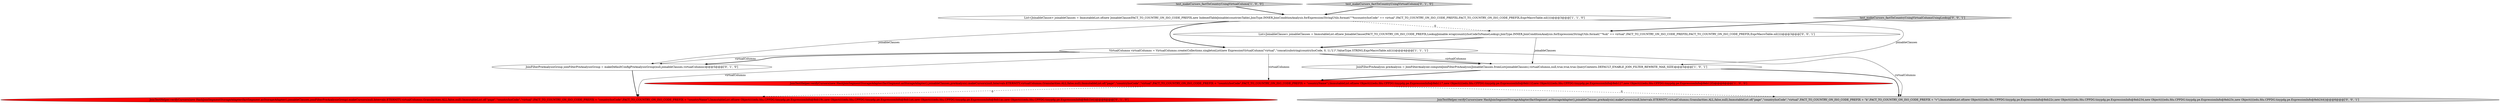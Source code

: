 digraph {
8 [style = filled, label = "test_makeCursors_factToCountryUsingVirtualColumnUsingLookup['0', '0', '1']", fillcolor = lightgray, shape = diamond image = "AAA0AAABBB3BBB"];
10 [style = filled, label = "List<JoinableClause> joinableClauses = ImmutableList.of(new JoinableClause(FACT_TO_COUNTRY_ON_ISO_CODE_PREFIX,LookupJoinable.wrap(countryIsoCodeToNameLookup),JoinType.INNER,JoinConditionAnalysis.forExpression(StringUtils.format(\"\"%sk\" == virtual\",FACT_TO_COUNTRY_ON_ISO_CODE_PREFIX),FACT_TO_COUNTRY_ON_ISO_CODE_PREFIX,ExprMacroTable.nil())))@@@3@@@['0', '0', '1']", fillcolor = white, shape = ellipse image = "AAA0AAABBB3BBB"];
9 [style = filled, label = "JoinTestHelper.verifyCursors(new HashJoinSegmentStorageAdapter(factSegment.asStorageAdapter(),joinableClauses,preAnalysis).makeCursors(null,Intervals.ETERNITY,virtualColumns,Granularities.ALL,false,null),ImmutableList.of(\"page\",\"countryIsoCode\",\"virtual\",FACT_TO_COUNTRY_ON_ISO_CODE_PREFIX + \"k\",FACT_TO_COUNTRY_ON_ISO_CODE_PREFIX + \"v\"),ImmutableList.of(new Object((((edu.fdu.CPPDG.tinypdg.pe.ExpressionInfo@8eb22c,new Object((((edu.fdu.CPPDG.tinypdg.pe.ExpressionInfo@8eb234,new Object((((edu.fdu.CPPDG.tinypdg.pe.ExpressionInfo@8eb23c,new Object((((edu.fdu.CPPDG.tinypdg.pe.ExpressionInfo@8eb244))@@@6@@@['0', '0', '1']", fillcolor = lightgray, shape = ellipse image = "AAA0AAABBB3BBB"];
4 [style = filled, label = "test_makeCursors_factToCountryUsingVirtualColumn['1', '0', '0']", fillcolor = lightgray, shape = diamond image = "AAA0AAABBB1BBB"];
3 [style = filled, label = "JoinTestHelper.verifyCursors(new HashJoinSegmentStorageAdapter(factSegment.asStorageAdapter(),joinableClauses,preAnalysis).makeCursors(null,Intervals.ETERNITY,virtualColumns,Granularities.ALL,false,null),ImmutableList.of(\"page\",\"countryIsoCode\",\"virtual\",FACT_TO_COUNTRY_ON_ISO_CODE_PREFIX + \"countryIsoCode\",FACT_TO_COUNTRY_ON_ISO_CODE_PREFIX + \"countryName\"),ImmutableList.of(new Object((((edu.fdu.CPPDG.tinypdg.pe.ExpressionInfo@8eb117,new Object((((edu.fdu.CPPDG.tinypdg.pe.ExpressionInfo@8eb11f,new Object((((edu.fdu.CPPDG.tinypdg.pe.ExpressionInfo@8eb127,new Object((((edu.fdu.CPPDG.tinypdg.pe.ExpressionInfo@8eb12f))@@@6@@@['1', '0', '0']", fillcolor = red, shape = ellipse image = "AAA1AAABBB1BBB"];
6 [style = filled, label = "JoinTestHelper.verifyCursors(new HashJoinSegmentStorageAdapter(factSegment.asStorageAdapter(),joinableClauses,joinFilterPreAnalysisGroup).makeCursors(null,Intervals.ETERNITY,virtualColumns,Granularities.ALL,false,null),ImmutableList.of(\"page\",\"countryIsoCode\",\"virtual\",FACT_TO_COUNTRY_ON_ISO_CODE_PREFIX + \"countryIsoCode\",FACT_TO_COUNTRY_ON_ISO_CODE_PREFIX + \"countryName\"),ImmutableList.of(new Object((((edu.fdu.CPPDG.tinypdg.pe.ExpressionInfo@8eb19c,new Object((((edu.fdu.CPPDG.tinypdg.pe.ExpressionInfo@8eb1a4,new Object((((edu.fdu.CPPDG.tinypdg.pe.ExpressionInfo@8eb1ac,new Object((((edu.fdu.CPPDG.tinypdg.pe.ExpressionInfo@8eb1b4))@@@6@@@['0', '1', '0']", fillcolor = red, shape = ellipse image = "AAA1AAABBB2BBB"];
2 [style = filled, label = "VirtualColumns virtualColumns = VirtualColumns.create(Collections.singletonList(new ExpressionVirtualColumn(\"virtual\",\"concat(substring(countryIsoCode, 0, 1),'L')\",ValueType.STRING,ExprMacroTable.nil())))@@@4@@@['1', '1', '1']", fillcolor = white, shape = ellipse image = "AAA0AAABBB1BBB"];
5 [style = filled, label = "JoinFilterPreAnalysisGroup joinFilterPreAnalysisGroup = makeDefaultConfigPreAnalysisGroup(null,joinableClauses,virtualColumns)@@@5@@@['0', '1', '0']", fillcolor = white, shape = ellipse image = "AAA0AAABBB2BBB"];
1 [style = filled, label = "JoinFilterPreAnalysis preAnalysis = JoinFilterAnalyzer.computeJoinFilterPreAnalysis(JoinableClauses.fromList(joinableClauses),virtualColumns,null,true,true,true,QueryContexts.DEFAULT_ENABLE_JOIN_FILTER_REWRITE_MAX_SIZE)@@@5@@@['1', '0', '1']", fillcolor = white, shape = ellipse image = "AAA0AAABBB1BBB"];
0 [style = filled, label = "List<JoinableClause> joinableClauses = ImmutableList.of(new JoinableClause(FACT_TO_COUNTRY_ON_ISO_CODE_PREFIX,new IndexedTableJoinable(countriesTable),JoinType.INNER,JoinConditionAnalysis.forExpression(StringUtils.format(\"\"%scountryIsoCode\" == virtual\",FACT_TO_COUNTRY_ON_ISO_CODE_PREFIX),FACT_TO_COUNTRY_ON_ISO_CODE_PREFIX,ExprMacroTable.nil())))@@@3@@@['1', '1', '0']", fillcolor = white, shape = ellipse image = "AAA0AAABBB1BBB"];
7 [style = filled, label = "test_makeCursors_factToCountryUsingVirtualColumn['0', '1', '0']", fillcolor = lightgray, shape = diamond image = "AAA0AAABBB2BBB"];
8->10 [style = bold, label=""];
3->6 [style = dashed, label="0"];
2->5 [style = solid, label="virtualColumns"];
10->1 [style = solid, label="joinableClauses"];
2->3 [style = solid, label="virtualColumns"];
2->1 [style = bold, label=""];
0->2 [style = bold, label=""];
1->3 [style = bold, label=""];
7->0 [style = bold, label=""];
0->1 [style = solid, label="joinableClauses"];
0->10 [style = dashed, label="0"];
1->9 [style = bold, label=""];
4->0 [style = bold, label=""];
2->1 [style = solid, label="virtualColumns"];
0->5 [style = solid, label="joinableClauses"];
5->6 [style = bold, label=""];
3->9 [style = dashed, label="0"];
2->9 [style = solid, label="virtualColumns"];
2->6 [style = solid, label="virtualColumns"];
10->2 [style = bold, label=""];
2->5 [style = bold, label=""];
}
